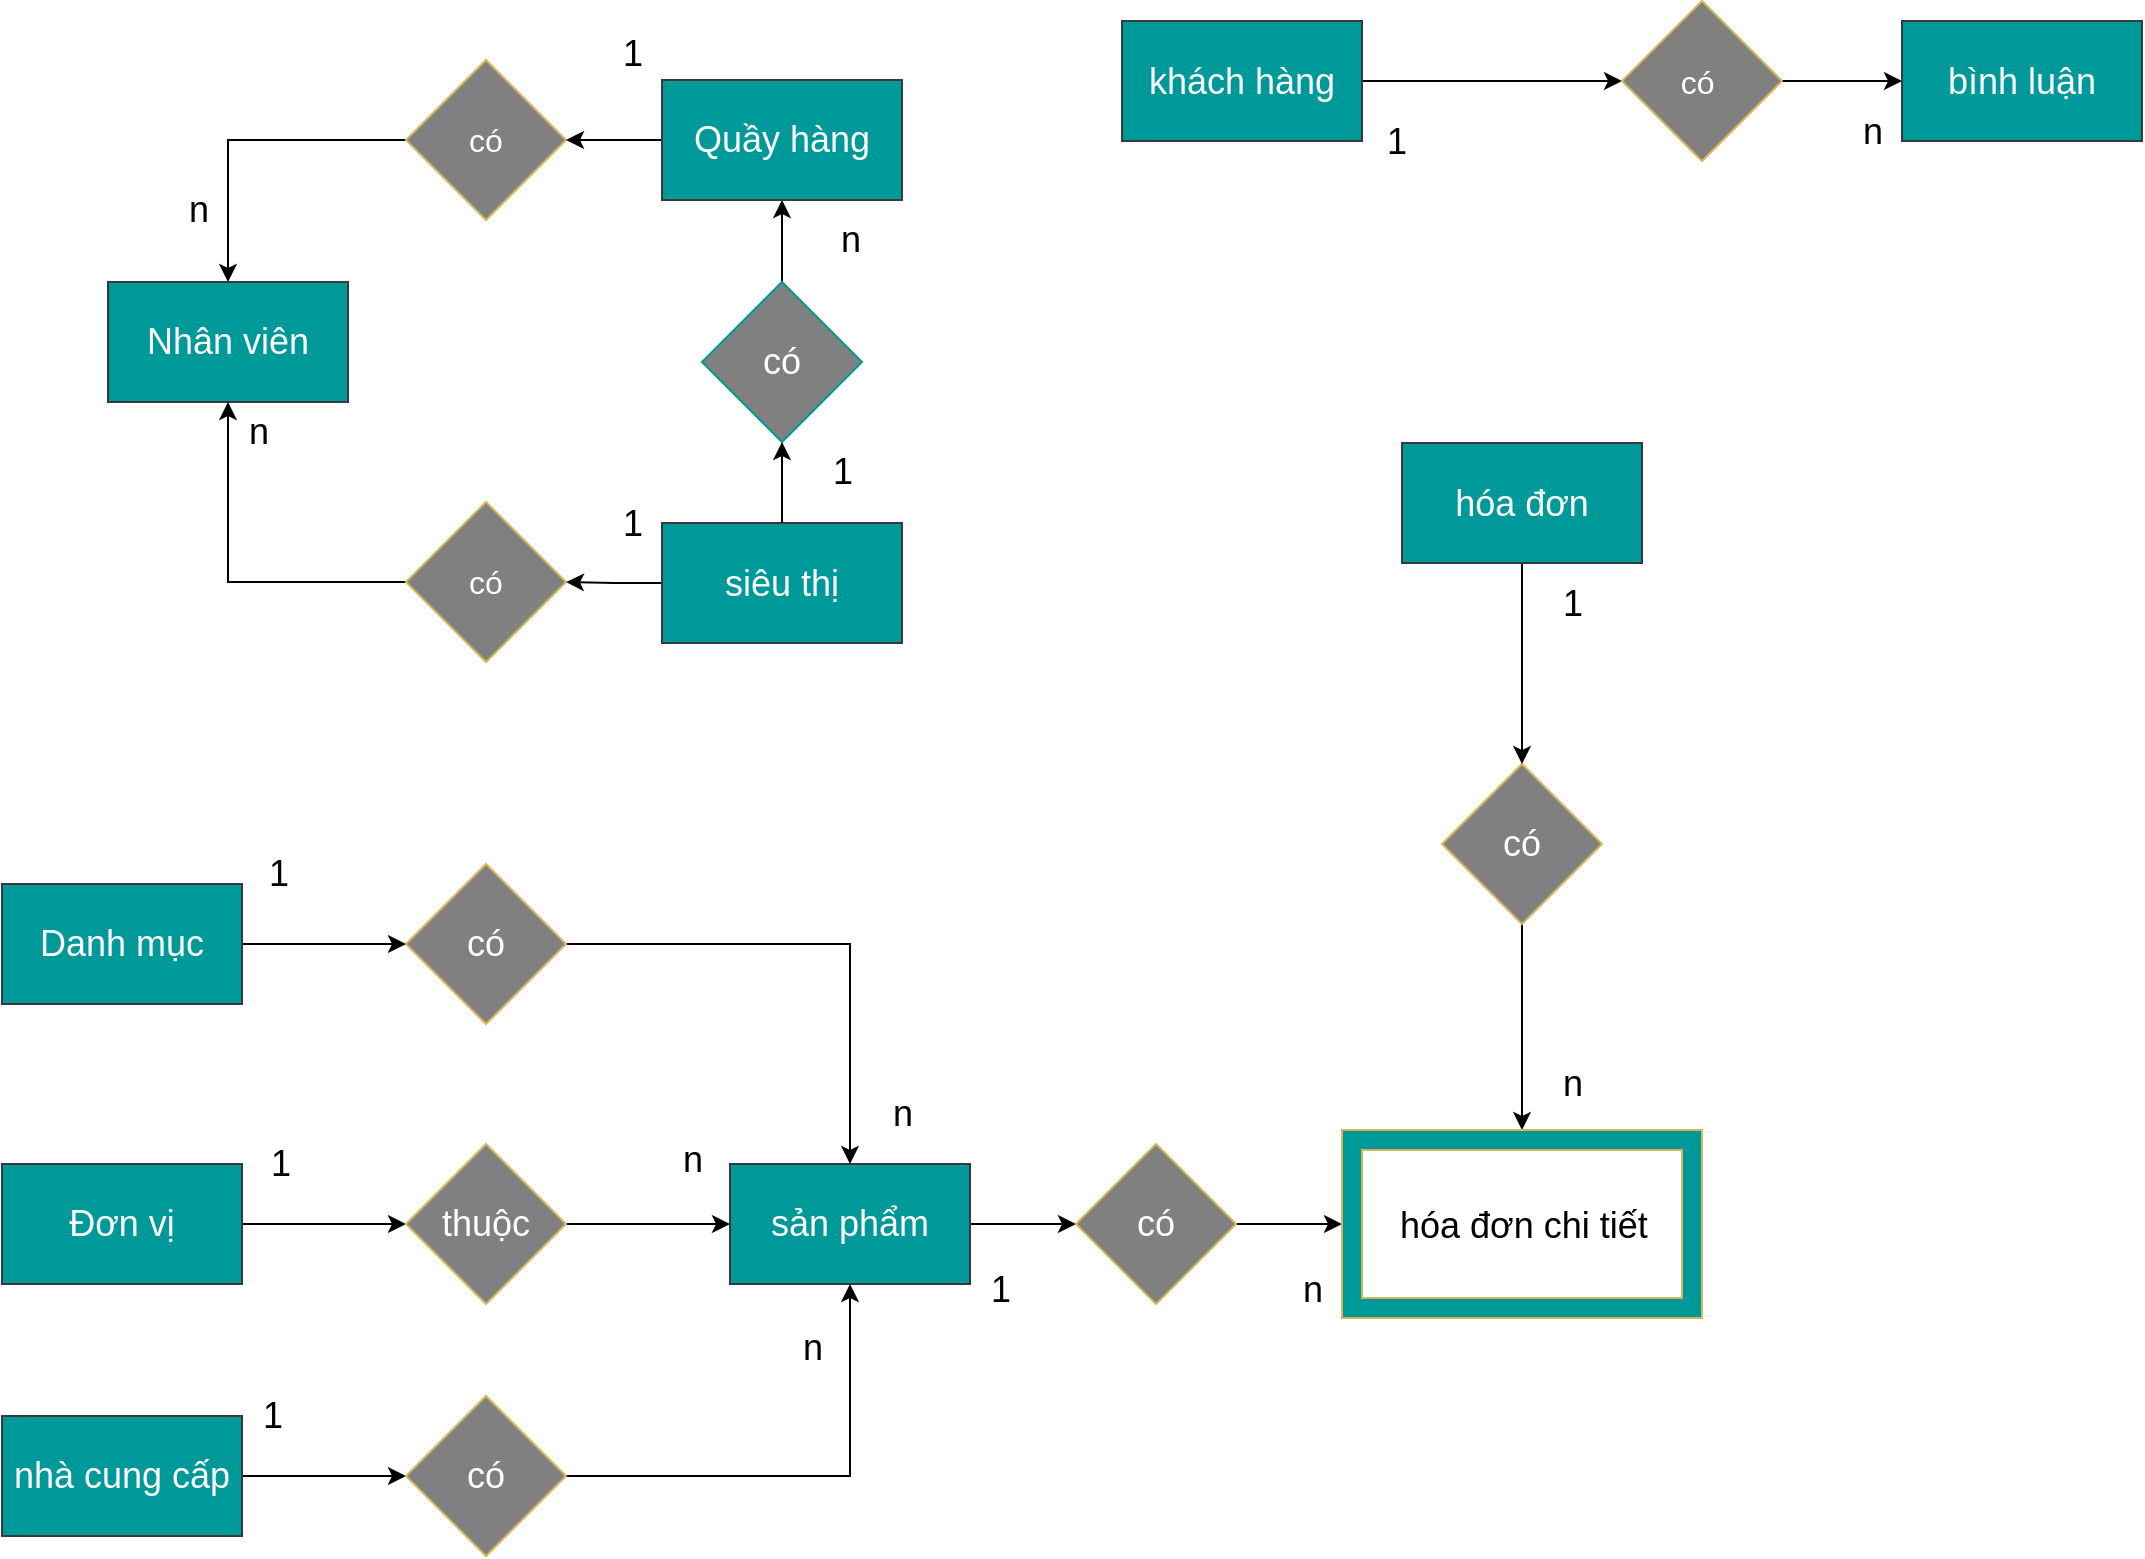 <mxfile version="12.3.9" type="device" pages="1"><diagram id="6WVmlV_D_OgRqEDzddiQ" name="Page-1"><mxGraphModel dx="1447" dy="1901" grid="1" gridSize="10" guides="1" tooltips="1" connect="1" arrows="1" fold="1" page="1" pageScale="1" pageWidth="827" pageHeight="1169" math="0" shadow="0"><root><mxCell id="0"/><mxCell id="1" parent="0"/><mxCell id="_0Ka9hV-4b9ED2UdmijM-1" value="&lt;span style=&quot;font-size: 18px&quot;&gt;Nhân viên&lt;/span&gt;" style="rounded=0;whiteSpace=wrap;html=1;fillColor=#009999;strokeColor=#36393d;fontColor=#FFFFFF;fontSize=18;" parent="1" vertex="1"><mxGeometry x="183" y="129" width="120" height="60" as="geometry"/></mxCell><mxCell id="rpN4yyvS8ICUT8yisVu6-23" style="edgeStyle=orthogonalEdgeStyle;rounded=0;orthogonalLoop=1;jettySize=auto;html=1;entryX=0.5;entryY=1;entryDx=0;entryDy=0;fontSize=18;fontColor=#000000;" edge="1" parent="1" source="_0Ka9hV-4b9ED2UdmijM-3" target="_0Ka9hV-4b9ED2UdmijM-1"><mxGeometry relative="1" as="geometry"/></mxCell><mxCell id="_0Ka9hV-4b9ED2UdmijM-3" value="&lt;font style=&quot;font-size: 16px&quot;&gt;có&lt;/font&gt;" style="rhombus;whiteSpace=wrap;html=1;fillColor=#808080;strokeColor=#d6b656;fontColor=#FFFFFF;" parent="1" vertex="1"><mxGeometry x="332" y="239" width="80" height="80" as="geometry"/></mxCell><mxCell id="rpN4yyvS8ICUT8yisVu6-22" style="edgeStyle=orthogonalEdgeStyle;rounded=0;orthogonalLoop=1;jettySize=auto;html=1;fontSize=18;fontColor=#000000;" edge="1" parent="1" source="_0Ka9hV-4b9ED2UdmijM-4" target="_0Ka9hV-4b9ED2UdmijM-3"><mxGeometry relative="1" as="geometry"/></mxCell><mxCell id="rpN4yyvS8ICUT8yisVu6-34" style="edgeStyle=orthogonalEdgeStyle;rounded=0;orthogonalLoop=1;jettySize=auto;html=1;entryX=0.5;entryY=1;entryDx=0;entryDy=0;fontSize=18;fontColor=#000000;" edge="1" parent="1" source="rpN4yyvS8ICUT8yisVu6-35" target="_0Ka9hV-4b9ED2UdmijM-17"><mxGeometry relative="1" as="geometry"/></mxCell><mxCell id="_0Ka9hV-4b9ED2UdmijM-4" value="&lt;font style=&quot;font-size: 18px;&quot;&gt;siêu thị&lt;/font&gt;" style="rounded=0;whiteSpace=wrap;html=1;fillColor=#009999;strokeColor=#36393d;fontColor=#FFFFFF;fontSize=18;" parent="1" vertex="1"><mxGeometry x="460" y="249.5" width="120" height="60" as="geometry"/></mxCell><mxCell id="_0Ka9hV-4b9ED2UdmijM-12" style="edgeStyle=orthogonalEdgeStyle;rounded=0;orthogonalLoop=1;jettySize=auto;html=1;" parent="1" source="_0Ka9hV-4b9ED2UdmijM-10" target="_0Ka9hV-4b9ED2UdmijM-11" edge="1"><mxGeometry relative="1" as="geometry"/></mxCell><mxCell id="_0Ka9hV-4b9ED2UdmijM-10" value="khách hàng" style="rounded=0;whiteSpace=wrap;html=1;fontSize=18;fillColor=#009999;strokeColor=#36393d;fontColor=#FFFFFF;" parent="1" vertex="1"><mxGeometry x="690" y="-1.5" width="120" height="60" as="geometry"/></mxCell><mxCell id="_0Ka9hV-4b9ED2UdmijM-14" style="edgeStyle=orthogonalEdgeStyle;rounded=0;orthogonalLoop=1;jettySize=auto;html=1;" parent="1" source="_0Ka9hV-4b9ED2UdmijM-11" target="_0Ka9hV-4b9ED2UdmijM-13" edge="1"><mxGeometry relative="1" as="geometry"/></mxCell><mxCell id="_0Ka9hV-4b9ED2UdmijM-11" value="có&amp;nbsp;" style="rhombus;whiteSpace=wrap;html=1;fontSize=16;fillColor=#808080;strokeColor=#d6b656;fontColor=#FFFFFF;" parent="1" vertex="1"><mxGeometry x="940" y="-11.5" width="80" height="80" as="geometry"/></mxCell><mxCell id="_0Ka9hV-4b9ED2UdmijM-13" value="bình luận" style="rounded=0;whiteSpace=wrap;html=1;fontSize=18;fillColor=#009999;strokeColor=#36393d;fontColor=#FFFFFF;" parent="1" vertex="1"><mxGeometry x="1080" y="-1.5" width="120" height="60" as="geometry"/></mxCell><mxCell id="rpN4yyvS8ICUT8yisVu6-32" style="edgeStyle=orthogonalEdgeStyle;rounded=0;orthogonalLoop=1;jettySize=auto;html=1;fontSize=18;fontColor=#000000;entryX=0.5;entryY=0;entryDx=0;entryDy=0;" edge="1" parent="1" source="_0Ka9hV-4b9ED2UdmijM-15" target="_0Ka9hV-4b9ED2UdmijM-1"><mxGeometry relative="1" as="geometry"><mxPoint x="200" y="179.5" as="targetPoint"/></mxGeometry></mxCell><mxCell id="_0Ka9hV-4b9ED2UdmijM-15" value="có" style="rhombus;whiteSpace=wrap;html=1;fontSize=16;fillColor=#808080;strokeColor=#d6b656;fontColor=#FFFFFF;" parent="1" vertex="1"><mxGeometry x="332" y="18" width="80" height="80" as="geometry"/></mxCell><mxCell id="rpN4yyvS8ICUT8yisVu6-31" style="edgeStyle=orthogonalEdgeStyle;rounded=0;orthogonalLoop=1;jettySize=auto;html=1;entryX=1;entryY=0.5;entryDx=0;entryDy=0;fontSize=18;fontColor=#000000;" edge="1" parent="1" source="_0Ka9hV-4b9ED2UdmijM-17" target="_0Ka9hV-4b9ED2UdmijM-15"><mxGeometry relative="1" as="geometry"/></mxCell><mxCell id="_0Ka9hV-4b9ED2UdmijM-17" value="Quầy hàng" style="rounded=0;whiteSpace=wrap;html=1;fontSize=18;fillColor=#009999;strokeColor=#36393d;fontColor=#FFFFFF;" parent="1" vertex="1"><mxGeometry x="460" y="28" width="120" height="60" as="geometry"/></mxCell><mxCell id="_0Ka9hV-4b9ED2UdmijM-41" style="edgeStyle=orthogonalEdgeStyle;rounded=0;orthogonalLoop=1;jettySize=auto;html=1;fontSize=18;" parent="1" source="_0Ka9hV-4b9ED2UdmijM-19" target="_0Ka9hV-4b9ED2UdmijM-37" edge="1"><mxGeometry relative="1" as="geometry"/></mxCell><mxCell id="_0Ka9hV-4b9ED2UdmijM-19" value="sản phẩm" style="rounded=0;whiteSpace=wrap;html=1;fontSize=18;fillColor=#009999;strokeColor=#36393d;fontColor=#FFFFFF;" parent="1" vertex="1"><mxGeometry x="494" y="570" width="120" height="60" as="geometry"/></mxCell><mxCell id="rpN4yyvS8ICUT8yisVu6-44" style="edgeStyle=orthogonalEdgeStyle;rounded=0;orthogonalLoop=1;jettySize=auto;html=1;entryX=0.5;entryY=0;entryDx=0;entryDy=0;fontSize=18;fontColor=#000000;" edge="1" parent="1" source="_0Ka9hV-4b9ED2UdmijM-20" target="_0Ka9hV-4b9ED2UdmijM-19"><mxGeometry relative="1" as="geometry"/></mxCell><mxCell id="_0Ka9hV-4b9ED2UdmijM-20" value="có" style="rhombus;whiteSpace=wrap;html=1;fontSize=18;fillColor=#808080;strokeColor=#d6b656;fontColor=#FFFFFF;" parent="1" vertex="1"><mxGeometry x="332" y="420" width="80" height="80" as="geometry"/></mxCell><mxCell id="rpN4yyvS8ICUT8yisVu6-43" style="edgeStyle=orthogonalEdgeStyle;rounded=0;orthogonalLoop=1;jettySize=auto;html=1;fontSize=18;fontColor=#000000;" edge="1" parent="1" source="_0Ka9hV-4b9ED2UdmijM-21" target="_0Ka9hV-4b9ED2UdmijM-20"><mxGeometry relative="1" as="geometry"/></mxCell><mxCell id="_0Ka9hV-4b9ED2UdmijM-21" value="Danh mục" style="rounded=0;whiteSpace=wrap;html=1;fontSize=18;fillColor=#009999;strokeColor=#36393d;fontColor=#FFFFFF;" parent="1" vertex="1"><mxGeometry x="130" y="430" width="120" height="60" as="geometry"/></mxCell><mxCell id="rpN4yyvS8ICUT8yisVu6-41" style="edgeStyle=orthogonalEdgeStyle;rounded=0;orthogonalLoop=1;jettySize=auto;html=1;entryX=0;entryY=0.5;entryDx=0;entryDy=0;fontSize=18;fontColor=#000000;" edge="1" parent="1" source="_0Ka9hV-4b9ED2UdmijM-27" target="_0Ka9hV-4b9ED2UdmijM-29"><mxGeometry relative="1" as="geometry"/></mxCell><mxCell id="_0Ka9hV-4b9ED2UdmijM-27" value="Đơn vị" style="rounded=0;whiteSpace=wrap;html=1;fontSize=18;fillColor=#009999;strokeColor=#36393d;fontColor=#FFFFFF;" parent="1" vertex="1"><mxGeometry x="130" y="570" width="120" height="60" as="geometry"/></mxCell><mxCell id="rpN4yyvS8ICUT8yisVu6-39" style="edgeStyle=orthogonalEdgeStyle;rounded=0;orthogonalLoop=1;jettySize=auto;html=1;fontSize=18;fontColor=#000000;" edge="1" parent="1" source="_0Ka9hV-4b9ED2UdmijM-28" target="_0Ka9hV-4b9ED2UdmijM-30"><mxGeometry relative="1" as="geometry"/></mxCell><mxCell id="_0Ka9hV-4b9ED2UdmijM-28" value="nhà cung cấp" style="rounded=0;whiteSpace=wrap;html=1;fontSize=18;fillColor=#009999;strokeColor=#36393d;fontColor=#FFFFFF;" parent="1" vertex="1"><mxGeometry x="130" y="696" width="120" height="60" as="geometry"/></mxCell><mxCell id="rpN4yyvS8ICUT8yisVu6-42" style="edgeStyle=orthogonalEdgeStyle;rounded=0;orthogonalLoop=1;jettySize=auto;html=1;fontSize=18;fontColor=#000000;" edge="1" parent="1" source="_0Ka9hV-4b9ED2UdmijM-29" target="_0Ka9hV-4b9ED2UdmijM-19"><mxGeometry relative="1" as="geometry"/></mxCell><mxCell id="_0Ka9hV-4b9ED2UdmijM-29" value="thuộc" style="rhombus;whiteSpace=wrap;html=1;fontSize=18;fillColor=#808080;strokeColor=#d6b656;fontColor=#FFFFFF;" parent="1" vertex="1"><mxGeometry x="332" y="560" width="80" height="80" as="geometry"/></mxCell><mxCell id="rpN4yyvS8ICUT8yisVu6-40" style="edgeStyle=orthogonalEdgeStyle;rounded=0;orthogonalLoop=1;jettySize=auto;html=1;fontSize=18;fontColor=#000000;" edge="1" parent="1" source="_0Ka9hV-4b9ED2UdmijM-30" target="_0Ka9hV-4b9ED2UdmijM-19"><mxGeometry relative="1" as="geometry"/></mxCell><mxCell id="_0Ka9hV-4b9ED2UdmijM-30" value="có" style="rhombus;whiteSpace=wrap;html=1;fontSize=18;fillColor=#808080;strokeColor=#d6b656;fontColor=#FFFFFF;" parent="1" vertex="1"><mxGeometry x="332" y="686" width="80" height="80" as="geometry"/></mxCell><mxCell id="_0Ka9hV-4b9ED2UdmijM-40" style="edgeStyle=orthogonalEdgeStyle;rounded=0;orthogonalLoop=1;jettySize=auto;html=1;fontSize=18;entryX=0;entryY=0.5;entryDx=0;entryDy=0;entryPerimeter=0;" parent="1" source="_0Ka9hV-4b9ED2UdmijM-37" target="_0Ka9hV-4b9ED2UdmijM-49" edge="1"><mxGeometry relative="1" as="geometry"><mxPoint x="830" y="600" as="targetPoint"/></mxGeometry></mxCell><mxCell id="_0Ka9hV-4b9ED2UdmijM-37" value="có" style="rhombus;whiteSpace=wrap;html=1;fontSize=18;fillColor=#808080;strokeColor=#d6b656;fontColor=#FFFFFF;" parent="1" vertex="1"><mxGeometry x="667" y="560" width="80" height="80" as="geometry"/></mxCell><mxCell id="rpN4yyvS8ICUT8yisVu6-21" style="edgeStyle=orthogonalEdgeStyle;rounded=0;orthogonalLoop=1;jettySize=auto;html=1;entryX=0.5;entryY=0;entryDx=0;entryDy=0;entryPerimeter=0;fontSize=18;fontColor=#000000;" edge="1" parent="1" source="_0Ka9hV-4b9ED2UdmijM-42" target="_0Ka9hV-4b9ED2UdmijM-49"><mxGeometry relative="1" as="geometry"/></mxCell><mxCell id="_0Ka9hV-4b9ED2UdmijM-42" value="có" style="rhombus;whiteSpace=wrap;html=1;fontSize=18;fillColor=#808080;strokeColor=#d6b656;fontColor=#FFFFFF;" parent="1" vertex="1"><mxGeometry x="850" y="370" width="80" height="80" as="geometry"/></mxCell><mxCell id="_0Ka9hV-4b9ED2UdmijM-47" style="edgeStyle=orthogonalEdgeStyle;rounded=0;orthogonalLoop=1;jettySize=auto;html=1;entryX=0.5;entryY=0;entryDx=0;entryDy=0;fontSize=18;exitX=0.5;exitY=1;exitDx=0;exitDy=0;" parent="1" source="_0Ka9hV-4b9ED2UdmijM-44" target="_0Ka9hV-4b9ED2UdmijM-42" edge="1"><mxGeometry relative="1" as="geometry"/></mxCell><mxCell id="_0Ka9hV-4b9ED2UdmijM-44" value="hóa đơn" style="rounded=0;whiteSpace=wrap;html=1;fontSize=18;fillColor=#009999;strokeColor=#36393d;fontColor=#FFFFFF;" parent="1" vertex="1"><mxGeometry x="830" y="209.5" width="120" height="60" as="geometry"/></mxCell><mxCell id="_0Ka9hV-4b9ED2UdmijM-49" value="" style="verticalLabelPosition=bottom;verticalAlign=top;html=1;shape=mxgraph.basic.frame;dx=10;fontSize=18;fillColor=#009999;strokeColor=#d6b656;" parent="1" vertex="1"><mxGeometry x="800" y="553" width="180" height="94" as="geometry"/></mxCell><mxCell id="_0Ka9hV-4b9ED2UdmijM-57" value="hóa đơn chi tiết" style="text;html=1;fontSize=18;" parent="1" vertex="1"><mxGeometry x="827" y="584" width="130" height="34" as="geometry"/></mxCell><mxCell id="rpN4yyvS8ICUT8yisVu6-4" value="n" style="text;html=1;align=center;verticalAlign=middle;resizable=0;points=[];;autosize=1;fontSize=18;fontColor=#000000;" vertex="1" parent="1"><mxGeometry x="1050" y="38.5" width="30" height="30" as="geometry"/></mxCell><mxCell id="rpN4yyvS8ICUT8yisVu6-5" value="n" style="text;html=1;align=center;verticalAlign=middle;resizable=0;points=[];;autosize=1;fontSize=18;fontColor=#000000;" vertex="1" parent="1"><mxGeometry x="900" y="515" width="30" height="30" as="geometry"/></mxCell><mxCell id="rpN4yyvS8ICUT8yisVu6-6" value="n" style="text;html=1;align=center;verticalAlign=middle;resizable=0;points=[];;autosize=1;fontSize=18;fontColor=#000000;" vertex="1" parent="1"><mxGeometry x="520" y="647" width="30" height="30" as="geometry"/></mxCell><mxCell id="rpN4yyvS8ICUT8yisVu6-7" value="n" style="text;html=1;align=center;verticalAlign=middle;resizable=0;points=[];;autosize=1;fontSize=18;fontColor=#000000;" vertex="1" parent="1"><mxGeometry x="770" y="618" width="30" height="30" as="geometry"/></mxCell><mxCell id="rpN4yyvS8ICUT8yisVu6-8" value="n" style="text;html=1;align=center;verticalAlign=middle;resizable=0;points=[];;autosize=1;fontSize=18;fontColor=#000000;" vertex="1" parent="1"><mxGeometry x="460" y="553" width="30" height="30" as="geometry"/></mxCell><mxCell id="rpN4yyvS8ICUT8yisVu6-9" value="n" style="text;html=1;align=center;verticalAlign=middle;resizable=0;points=[];;autosize=1;fontSize=18;fontColor=#000000;" vertex="1" parent="1"><mxGeometry x="565" y="530" width="30" height="30" as="geometry"/></mxCell><mxCell id="rpN4yyvS8ICUT8yisVu6-11" value="1" style="text;html=1;align=center;verticalAlign=middle;resizable=0;points=[];;autosize=1;fontSize=18;fontColor=#000000;" vertex="1" parent="1"><mxGeometry x="535" y="209" width="30" height="30" as="geometry"/></mxCell><mxCell id="rpN4yyvS8ICUT8yisVu6-12" value="1" style="text;html=1;align=center;verticalAlign=middle;resizable=0;points=[];;autosize=1;fontSize=18;fontColor=#000000;" vertex="1" parent="1"><mxGeometry x="430" y="234.5" width="30" height="30" as="geometry"/></mxCell><mxCell id="rpN4yyvS8ICUT8yisVu6-13" value="1" style="text;html=1;align=center;verticalAlign=middle;resizable=0;points=[];;autosize=1;fontSize=18;fontColor=#000000;" vertex="1" parent="1"><mxGeometry x="430" y="-0.5" width="30" height="30" as="geometry"/></mxCell><mxCell id="rpN4yyvS8ICUT8yisVu6-14" value="1" style="text;html=1;align=center;verticalAlign=middle;resizable=0;points=[];;autosize=1;fontSize=18;fontColor=#000000;" vertex="1" parent="1"><mxGeometry x="900" y="275" width="30" height="30" as="geometry"/></mxCell><mxCell id="rpN4yyvS8ICUT8yisVu6-15" value="1" style="text;html=1;align=center;verticalAlign=middle;resizable=0;points=[];;autosize=1;fontSize=18;fontColor=#000000;" vertex="1" parent="1"><mxGeometry x="811.5" y="43.5" width="30" height="30" as="geometry"/></mxCell><mxCell id="rpN4yyvS8ICUT8yisVu6-17" value="1" style="text;html=1;align=center;verticalAlign=middle;resizable=0;points=[];;autosize=1;fontSize=18;fontColor=#000000;" vertex="1" parent="1"><mxGeometry x="614" y="618" width="30" height="30" as="geometry"/></mxCell><mxCell id="rpN4yyvS8ICUT8yisVu6-18" value="1" style="text;html=1;align=center;verticalAlign=middle;resizable=0;points=[];;autosize=1;fontSize=18;fontColor=#000000;" vertex="1" parent="1"><mxGeometry x="250" y="681" width="30" height="30" as="geometry"/></mxCell><mxCell id="rpN4yyvS8ICUT8yisVu6-19" value="1" style="text;html=1;align=center;verticalAlign=middle;resizable=0;points=[];;autosize=1;fontSize=18;fontColor=#000000;" vertex="1" parent="1"><mxGeometry x="254" y="555" width="30" height="30" as="geometry"/></mxCell><mxCell id="rpN4yyvS8ICUT8yisVu6-20" value="1" style="text;html=1;align=center;verticalAlign=middle;resizable=0;points=[];;autosize=1;fontSize=18;fontColor=#000000;" vertex="1" parent="1"><mxGeometry x="253" y="410" width="30" height="30" as="geometry"/></mxCell><mxCell id="rpN4yyvS8ICUT8yisVu6-28" value="n" style="text;html=1;align=center;verticalAlign=middle;resizable=0;points=[];;autosize=1;fontSize=18;fontColor=#000000;" vertex="1" parent="1"><mxGeometry x="539" y="93" width="30" height="30" as="geometry"/></mxCell><mxCell id="rpN4yyvS8ICUT8yisVu6-29" value="n" style="text;html=1;align=center;verticalAlign=middle;resizable=0;points=[];;autosize=1;fontSize=18;fontColor=#000000;" vertex="1" parent="1"><mxGeometry x="243" y="189" width="30" height="30" as="geometry"/></mxCell><mxCell id="rpN4yyvS8ICUT8yisVu6-30" value="n" style="text;html=1;align=center;verticalAlign=middle;resizable=0;points=[];;autosize=1;fontSize=18;fontColor=#000000;" vertex="1" parent="1"><mxGeometry x="213" y="78" width="30" height="30" as="geometry"/></mxCell><mxCell id="rpN4yyvS8ICUT8yisVu6-35" value="&lt;font color=&quot;#ffffff&quot;&gt;có&lt;/font&gt;" style="rhombus;whiteSpace=wrap;html=1;strokeColor=#009999;fillColor=#808080;fontSize=18;fontColor=#000000;" vertex="1" parent="1"><mxGeometry x="480" y="129" width="80" height="80" as="geometry"/></mxCell><mxCell id="rpN4yyvS8ICUT8yisVu6-36" style="edgeStyle=orthogonalEdgeStyle;rounded=0;orthogonalLoop=1;jettySize=auto;html=1;entryX=0.5;entryY=1;entryDx=0;entryDy=0;fontSize=18;fontColor=#000000;" edge="1" parent="1" source="_0Ka9hV-4b9ED2UdmijM-4" target="rpN4yyvS8ICUT8yisVu6-35"><mxGeometry relative="1" as="geometry"><mxPoint x="519.667" y="249.5" as="sourcePoint"/><mxPoint x="519.667" y="87.5" as="targetPoint"/></mxGeometry></mxCell></root></mxGraphModel></diagram></mxfile>